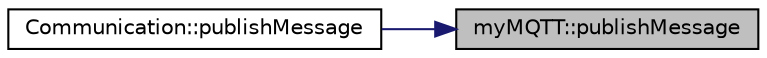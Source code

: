 digraph "myMQTT::publishMessage"
{
 // LATEX_PDF_SIZE
  edge [fontname="Helvetica",fontsize="10",labelfontname="Helvetica",labelfontsize="10"];
  node [fontname="Helvetica",fontsize="10",shape=record];
  rankdir="RL";
  Node55 [label="myMQTT::publishMessage",height=0.2,width=0.4,color="black", fillcolor="grey75", style="filled", fontcolor="black",tooltip="handles outgoing MQTT messages to Server"];
  Node55 -> Node56 [dir="back",color="midnightblue",fontsize="10",style="solid",fontname="Helvetica"];
  Node56 [label="Communication::publishMessage",height=0.2,width=0.4,color="black", fillcolor="white", style="filled",URL="$class_communication.html#aa59e118e1ed15e911ae2534274ab2e58",tooltip="handles outgoing MQTT messages to Server"];
}
